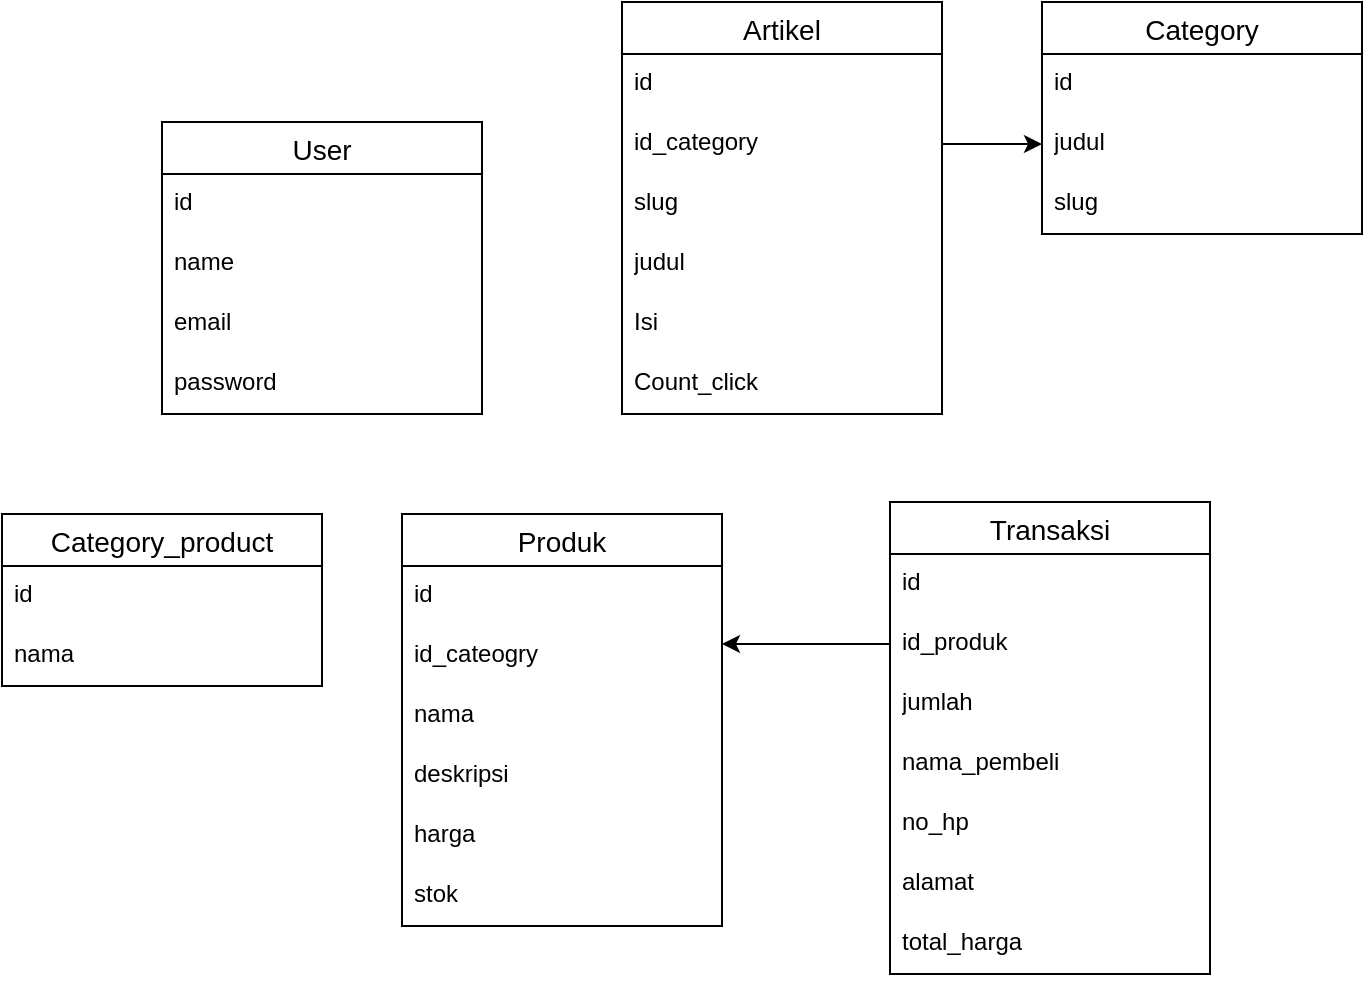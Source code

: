 <mxfile version="28.0.4">
  <diagram name="Halaman-1" id="ABIZbpxfbBQZwDydBkqK">
    <mxGraphModel dx="1281" dy="642" grid="1" gridSize="10" guides="1" tooltips="1" connect="1" arrows="1" fold="1" page="1" pageScale="1" pageWidth="827" pageHeight="1169" math="0" shadow="0">
      <root>
        <mxCell id="0" />
        <mxCell id="1" parent="0" />
        <mxCell id="Q242r_6-1s8_WNYlAGzZ-1" value="User" style="swimlane;fontStyle=0;childLayout=stackLayout;horizontal=1;startSize=26;horizontalStack=0;resizeParent=1;resizeParentMax=0;resizeLast=0;collapsible=1;marginBottom=0;align=center;fontSize=14;" vertex="1" parent="1">
          <mxGeometry x="170" y="90" width="160" height="146" as="geometry" />
        </mxCell>
        <mxCell id="Q242r_6-1s8_WNYlAGzZ-2" value="id" style="text;strokeColor=none;fillColor=none;spacingLeft=4;spacingRight=4;overflow=hidden;rotatable=0;points=[[0,0.5],[1,0.5]];portConstraint=eastwest;fontSize=12;whiteSpace=wrap;html=1;" vertex="1" parent="Q242r_6-1s8_WNYlAGzZ-1">
          <mxGeometry y="26" width="160" height="30" as="geometry" />
        </mxCell>
        <mxCell id="Q242r_6-1s8_WNYlAGzZ-3" value="name" style="text;strokeColor=none;fillColor=none;spacingLeft=4;spacingRight=4;overflow=hidden;rotatable=0;points=[[0,0.5],[1,0.5]];portConstraint=eastwest;fontSize=12;whiteSpace=wrap;html=1;" vertex="1" parent="Q242r_6-1s8_WNYlAGzZ-1">
          <mxGeometry y="56" width="160" height="30" as="geometry" />
        </mxCell>
        <mxCell id="Q242r_6-1s8_WNYlAGzZ-4" value="email" style="text;strokeColor=none;fillColor=none;spacingLeft=4;spacingRight=4;overflow=hidden;rotatable=0;points=[[0,0.5],[1,0.5]];portConstraint=eastwest;fontSize=12;whiteSpace=wrap;html=1;" vertex="1" parent="Q242r_6-1s8_WNYlAGzZ-1">
          <mxGeometry y="86" width="160" height="30" as="geometry" />
        </mxCell>
        <mxCell id="Q242r_6-1s8_WNYlAGzZ-17" value="password" style="text;strokeColor=none;fillColor=none;spacingLeft=4;spacingRight=4;overflow=hidden;rotatable=0;points=[[0,0.5],[1,0.5]];portConstraint=eastwest;fontSize=12;whiteSpace=wrap;html=1;" vertex="1" parent="Q242r_6-1s8_WNYlAGzZ-1">
          <mxGeometry y="116" width="160" height="30" as="geometry" />
        </mxCell>
        <mxCell id="Q242r_6-1s8_WNYlAGzZ-5" value="Artikel" style="swimlane;fontStyle=0;childLayout=stackLayout;horizontal=1;startSize=26;horizontalStack=0;resizeParent=1;resizeParentMax=0;resizeLast=0;collapsible=1;marginBottom=0;align=center;fontSize=14;" vertex="1" parent="1">
          <mxGeometry x="400" y="30" width="160" height="206" as="geometry" />
        </mxCell>
        <mxCell id="Q242r_6-1s8_WNYlAGzZ-6" value="id" style="text;strokeColor=none;fillColor=none;spacingLeft=4;spacingRight=4;overflow=hidden;rotatable=0;points=[[0,0.5],[1,0.5]];portConstraint=eastwest;fontSize=12;whiteSpace=wrap;html=1;" vertex="1" parent="Q242r_6-1s8_WNYlAGzZ-5">
          <mxGeometry y="26" width="160" height="30" as="geometry" />
        </mxCell>
        <mxCell id="Q242r_6-1s8_WNYlAGzZ-7" value="id_category" style="text;strokeColor=none;fillColor=none;spacingLeft=4;spacingRight=4;overflow=hidden;rotatable=0;points=[[0,0.5],[1,0.5]];portConstraint=eastwest;fontSize=12;whiteSpace=wrap;html=1;" vertex="1" parent="Q242r_6-1s8_WNYlAGzZ-5">
          <mxGeometry y="56" width="160" height="30" as="geometry" />
        </mxCell>
        <mxCell id="Q242r_6-1s8_WNYlAGzZ-24" value="slug" style="text;strokeColor=none;fillColor=none;spacingLeft=4;spacingRight=4;overflow=hidden;rotatable=0;points=[[0,0.5],[1,0.5]];portConstraint=eastwest;fontSize=12;whiteSpace=wrap;html=1;" vertex="1" parent="Q242r_6-1s8_WNYlAGzZ-5">
          <mxGeometry y="86" width="160" height="30" as="geometry" />
        </mxCell>
        <mxCell id="Q242r_6-1s8_WNYlAGzZ-8" value="judul" style="text;strokeColor=none;fillColor=none;spacingLeft=4;spacingRight=4;overflow=hidden;rotatable=0;points=[[0,0.5],[1,0.5]];portConstraint=eastwest;fontSize=12;whiteSpace=wrap;html=1;" vertex="1" parent="Q242r_6-1s8_WNYlAGzZ-5">
          <mxGeometry y="116" width="160" height="30" as="geometry" />
        </mxCell>
        <mxCell id="Q242r_6-1s8_WNYlAGzZ-22" value="Isi" style="text;strokeColor=none;fillColor=none;spacingLeft=4;spacingRight=4;overflow=hidden;rotatable=0;points=[[0,0.5],[1,0.5]];portConstraint=eastwest;fontSize=12;whiteSpace=wrap;html=1;" vertex="1" parent="Q242r_6-1s8_WNYlAGzZ-5">
          <mxGeometry y="146" width="160" height="30" as="geometry" />
        </mxCell>
        <mxCell id="Q242r_6-1s8_WNYlAGzZ-23" value="Count_click" style="text;strokeColor=none;fillColor=none;spacingLeft=4;spacingRight=4;overflow=hidden;rotatable=0;points=[[0,0.5],[1,0.5]];portConstraint=eastwest;fontSize=12;whiteSpace=wrap;html=1;" vertex="1" parent="Q242r_6-1s8_WNYlAGzZ-5">
          <mxGeometry y="176" width="160" height="30" as="geometry" />
        </mxCell>
        <mxCell id="Q242r_6-1s8_WNYlAGzZ-9" value="Produk" style="swimlane;fontStyle=0;childLayout=stackLayout;horizontal=1;startSize=26;horizontalStack=0;resizeParent=1;resizeParentMax=0;resizeLast=0;collapsible=1;marginBottom=0;align=center;fontSize=14;" vertex="1" parent="1">
          <mxGeometry x="290" y="286" width="160" height="206" as="geometry" />
        </mxCell>
        <mxCell id="Q242r_6-1s8_WNYlAGzZ-10" value="id" style="text;strokeColor=none;fillColor=none;spacingLeft=4;spacingRight=4;overflow=hidden;rotatable=0;points=[[0,0.5],[1,0.5]];portConstraint=eastwest;fontSize=12;whiteSpace=wrap;html=1;" vertex="1" parent="Q242r_6-1s8_WNYlAGzZ-9">
          <mxGeometry y="26" width="160" height="30" as="geometry" />
        </mxCell>
        <mxCell id="Q242r_6-1s8_WNYlAGzZ-47" value="id_cateogry" style="text;strokeColor=none;fillColor=none;spacingLeft=4;spacingRight=4;overflow=hidden;rotatable=0;points=[[0,0.5],[1,0.5]];portConstraint=eastwest;fontSize=12;whiteSpace=wrap;html=1;" vertex="1" parent="Q242r_6-1s8_WNYlAGzZ-9">
          <mxGeometry y="56" width="160" height="30" as="geometry" />
        </mxCell>
        <mxCell id="Q242r_6-1s8_WNYlAGzZ-11" value="nama" style="text;strokeColor=none;fillColor=none;spacingLeft=4;spacingRight=4;overflow=hidden;rotatable=0;points=[[0,0.5],[1,0.5]];portConstraint=eastwest;fontSize=12;whiteSpace=wrap;html=1;" vertex="1" parent="Q242r_6-1s8_WNYlAGzZ-9">
          <mxGeometry y="86" width="160" height="30" as="geometry" />
        </mxCell>
        <mxCell id="Q242r_6-1s8_WNYlAGzZ-12" value="deskripsi" style="text;strokeColor=none;fillColor=none;spacingLeft=4;spacingRight=4;overflow=hidden;rotatable=0;points=[[0,0.5],[1,0.5]];portConstraint=eastwest;fontSize=12;whiteSpace=wrap;html=1;" vertex="1" parent="Q242r_6-1s8_WNYlAGzZ-9">
          <mxGeometry y="116" width="160" height="30" as="geometry" />
        </mxCell>
        <mxCell id="Q242r_6-1s8_WNYlAGzZ-25" value="harga" style="text;strokeColor=none;fillColor=none;spacingLeft=4;spacingRight=4;overflow=hidden;rotatable=0;points=[[0,0.5],[1,0.5]];portConstraint=eastwest;fontSize=12;whiteSpace=wrap;html=1;" vertex="1" parent="Q242r_6-1s8_WNYlAGzZ-9">
          <mxGeometry y="146" width="160" height="30" as="geometry" />
        </mxCell>
        <mxCell id="Q242r_6-1s8_WNYlAGzZ-34" value="stok" style="text;strokeColor=none;fillColor=none;spacingLeft=4;spacingRight=4;overflow=hidden;rotatable=0;points=[[0,0.5],[1,0.5]];portConstraint=eastwest;fontSize=12;whiteSpace=wrap;html=1;" vertex="1" parent="Q242r_6-1s8_WNYlAGzZ-9">
          <mxGeometry y="176" width="160" height="30" as="geometry" />
        </mxCell>
        <mxCell id="Q242r_6-1s8_WNYlAGzZ-13" value="Transaksi" style="swimlane;fontStyle=0;childLayout=stackLayout;horizontal=1;startSize=26;horizontalStack=0;resizeParent=1;resizeParentMax=0;resizeLast=0;collapsible=1;marginBottom=0;align=center;fontSize=14;" vertex="1" parent="1">
          <mxGeometry x="534" y="280" width="160" height="236" as="geometry" />
        </mxCell>
        <mxCell id="Q242r_6-1s8_WNYlAGzZ-14" value="id" style="text;strokeColor=none;fillColor=none;spacingLeft=4;spacingRight=4;overflow=hidden;rotatable=0;points=[[0,0.5],[1,0.5]];portConstraint=eastwest;fontSize=12;whiteSpace=wrap;html=1;" vertex="1" parent="Q242r_6-1s8_WNYlAGzZ-13">
          <mxGeometry y="26" width="160" height="30" as="geometry" />
        </mxCell>
        <mxCell id="Q242r_6-1s8_WNYlAGzZ-39" style="edgeStyle=orthogonalEdgeStyle;rounded=0;orthogonalLoop=1;jettySize=auto;html=1;" edge="1" parent="Q242r_6-1s8_WNYlAGzZ-13" source="Q242r_6-1s8_WNYlAGzZ-15">
          <mxGeometry relative="1" as="geometry">
            <mxPoint x="-84" y="71" as="targetPoint" />
          </mxGeometry>
        </mxCell>
        <mxCell id="Q242r_6-1s8_WNYlAGzZ-15" value="id_produk" style="text;strokeColor=none;fillColor=none;spacingLeft=4;spacingRight=4;overflow=hidden;rotatable=0;points=[[0,0.5],[1,0.5]];portConstraint=eastwest;fontSize=12;whiteSpace=wrap;html=1;" vertex="1" parent="Q242r_6-1s8_WNYlAGzZ-13">
          <mxGeometry y="56" width="160" height="30" as="geometry" />
        </mxCell>
        <mxCell id="Q242r_6-1s8_WNYlAGzZ-32" value="jumlah" style="text;strokeColor=none;fillColor=none;spacingLeft=4;spacingRight=4;overflow=hidden;rotatable=0;points=[[0,0.5],[1,0.5]];portConstraint=eastwest;fontSize=12;whiteSpace=wrap;html=1;" vertex="1" parent="Q242r_6-1s8_WNYlAGzZ-13">
          <mxGeometry y="86" width="160" height="30" as="geometry" />
        </mxCell>
        <mxCell id="Q242r_6-1s8_WNYlAGzZ-16" value="nama_pembeli" style="text;strokeColor=none;fillColor=none;spacingLeft=4;spacingRight=4;overflow=hidden;rotatable=0;points=[[0,0.5],[1,0.5]];portConstraint=eastwest;fontSize=12;whiteSpace=wrap;html=1;" vertex="1" parent="Q242r_6-1s8_WNYlAGzZ-13">
          <mxGeometry y="116" width="160" height="30" as="geometry" />
        </mxCell>
        <mxCell id="Q242r_6-1s8_WNYlAGzZ-30" value="no_hp" style="text;strokeColor=none;fillColor=none;spacingLeft=4;spacingRight=4;overflow=hidden;rotatable=0;points=[[0,0.5],[1,0.5]];portConstraint=eastwest;fontSize=12;whiteSpace=wrap;html=1;" vertex="1" parent="Q242r_6-1s8_WNYlAGzZ-13">
          <mxGeometry y="146" width="160" height="30" as="geometry" />
        </mxCell>
        <mxCell id="Q242r_6-1s8_WNYlAGzZ-31" value="alamat" style="text;strokeColor=none;fillColor=none;spacingLeft=4;spacingRight=4;overflow=hidden;rotatable=0;points=[[0,0.5],[1,0.5]];portConstraint=eastwest;fontSize=12;whiteSpace=wrap;html=1;" vertex="1" parent="Q242r_6-1s8_WNYlAGzZ-13">
          <mxGeometry y="176" width="160" height="30" as="geometry" />
        </mxCell>
        <mxCell id="Q242r_6-1s8_WNYlAGzZ-33" value="total_harga" style="text;strokeColor=none;fillColor=none;spacingLeft=4;spacingRight=4;overflow=hidden;rotatable=0;points=[[0,0.5],[1,0.5]];portConstraint=eastwest;fontSize=12;whiteSpace=wrap;html=1;" vertex="1" parent="Q242r_6-1s8_WNYlAGzZ-13">
          <mxGeometry y="206" width="160" height="30" as="geometry" />
        </mxCell>
        <mxCell id="Q242r_6-1s8_WNYlAGzZ-18" value="Category" style="swimlane;fontStyle=0;childLayout=stackLayout;horizontal=1;startSize=26;horizontalStack=0;resizeParent=1;resizeParentMax=0;resizeLast=0;collapsible=1;marginBottom=0;align=center;fontSize=14;" vertex="1" parent="1">
          <mxGeometry x="610" y="30" width="160" height="116" as="geometry" />
        </mxCell>
        <mxCell id="Q242r_6-1s8_WNYlAGzZ-19" value="id" style="text;strokeColor=none;fillColor=none;spacingLeft=4;spacingRight=4;overflow=hidden;rotatable=0;points=[[0,0.5],[1,0.5]];portConstraint=eastwest;fontSize=12;whiteSpace=wrap;html=1;" vertex="1" parent="Q242r_6-1s8_WNYlAGzZ-18">
          <mxGeometry y="26" width="160" height="30" as="geometry" />
        </mxCell>
        <mxCell id="Q242r_6-1s8_WNYlAGzZ-20" value="judul" style="text;strokeColor=none;fillColor=none;spacingLeft=4;spacingRight=4;overflow=hidden;rotatable=0;points=[[0,0.5],[1,0.5]];portConstraint=eastwest;fontSize=12;whiteSpace=wrap;html=1;" vertex="1" parent="Q242r_6-1s8_WNYlAGzZ-18">
          <mxGeometry y="56" width="160" height="30" as="geometry" />
        </mxCell>
        <mxCell id="Q242r_6-1s8_WNYlAGzZ-21" value="slug" style="text;strokeColor=none;fillColor=none;spacingLeft=4;spacingRight=4;overflow=hidden;rotatable=0;points=[[0,0.5],[1,0.5]];portConstraint=eastwest;fontSize=12;whiteSpace=wrap;html=1;" vertex="1" parent="Q242r_6-1s8_WNYlAGzZ-18">
          <mxGeometry y="86" width="160" height="30" as="geometry" />
        </mxCell>
        <mxCell id="Q242r_6-1s8_WNYlAGzZ-38" style="edgeStyle=orthogonalEdgeStyle;rounded=0;orthogonalLoop=1;jettySize=auto;html=1;entryX=0;entryY=0.5;entryDx=0;entryDy=0;" edge="1" parent="1" source="Q242r_6-1s8_WNYlAGzZ-7" target="Q242r_6-1s8_WNYlAGzZ-20">
          <mxGeometry relative="1" as="geometry" />
        </mxCell>
        <mxCell id="Q242r_6-1s8_WNYlAGzZ-40" value="Category_product" style="swimlane;fontStyle=0;childLayout=stackLayout;horizontal=1;startSize=26;horizontalStack=0;resizeParent=1;resizeParentMax=0;resizeLast=0;collapsible=1;marginBottom=0;align=center;fontSize=14;" vertex="1" parent="1">
          <mxGeometry x="90" y="286" width="160" height="86" as="geometry" />
        </mxCell>
        <mxCell id="Q242r_6-1s8_WNYlAGzZ-41" value="id" style="text;strokeColor=none;fillColor=none;spacingLeft=4;spacingRight=4;overflow=hidden;rotatable=0;points=[[0,0.5],[1,0.5]];portConstraint=eastwest;fontSize=12;whiteSpace=wrap;html=1;" vertex="1" parent="Q242r_6-1s8_WNYlAGzZ-40">
          <mxGeometry y="26" width="160" height="30" as="geometry" />
        </mxCell>
        <mxCell id="Q242r_6-1s8_WNYlAGzZ-42" value="nama" style="text;strokeColor=none;fillColor=none;spacingLeft=4;spacingRight=4;overflow=hidden;rotatable=0;points=[[0,0.5],[1,0.5]];portConstraint=eastwest;fontSize=12;whiteSpace=wrap;html=1;" vertex="1" parent="Q242r_6-1s8_WNYlAGzZ-40">
          <mxGeometry y="56" width="160" height="30" as="geometry" />
        </mxCell>
      </root>
    </mxGraphModel>
  </diagram>
</mxfile>
